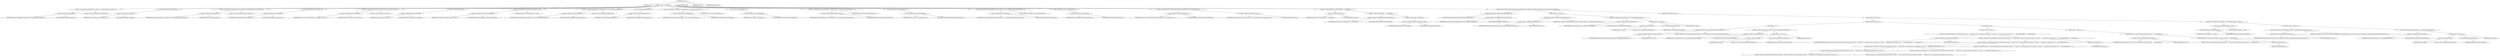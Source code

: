 digraph "&lt;init&gt;" {  
"283" [label = <(METHOD,&lt;init&gt;)<SUB>102</SUB>> ]
"284" [label = <(PARAM,this)<SUB>102</SUB>> ]
"285" [label = <(BLOCK,&lt;empty&gt;,&lt;empty&gt;)<SUB>102</SUB>> ]
"286" [label = <(&lt;operator&gt;.assignment,Map&lt;String,Endpoint&gt; endpoints = new HashMap&lt;String, Endpoint&gt;())<SUB>82</SUB>> ]
"287" [label = <(&lt;operator&gt;.fieldAccess,this.endpoints)<SUB>82</SUB>> ]
"288" [label = <(IDENTIFIER,this,Map&lt;String,Endpoint&gt; endpoints = new HashMap&lt;String, Endpoint&gt;())<SUB>82</SUB>> ]
"289" [label = <(FIELD_IDENTIFIER,endpoints,endpoints)<SUB>82</SUB>> ]
"290" [label = <(&lt;operator&gt;.alloc,new HashMap&lt;String, Endpoint&gt;())<SUB>82</SUB>> ]
"291" [label = <(&lt;init&gt;,new HashMap&lt;String, Endpoint&gt;())<SUB>82</SUB>> ]
"292" [label = <(&lt;operator&gt;.fieldAccess,this.endpoints)<SUB>82</SUB>> ]
"293" [label = <(IDENTIFIER,this,new HashMap&lt;String, Endpoint&gt;())<SUB>82</SUB>> ]
"294" [label = <(FIELD_IDENTIFIER,endpoints,endpoints)<SUB>82</SUB>> ]
"295" [label = <(&lt;operator&gt;.assignment,Map&lt;String,Component&gt; components = new HashMap&lt;String, Component&gt;())<SUB>83</SUB>> ]
"296" [label = <(&lt;operator&gt;.fieldAccess,this.components)<SUB>83</SUB>> ]
"297" [label = <(IDENTIFIER,this,Map&lt;String,Component&gt; components = new HashMap&lt;String, Component&gt;())<SUB>83</SUB>> ]
"298" [label = <(FIELD_IDENTIFIER,components,components)<SUB>83</SUB>> ]
"299" [label = <(&lt;operator&gt;.alloc,new HashMap&lt;String, Component&gt;())<SUB>83</SUB>> ]
"300" [label = <(&lt;init&gt;,new HashMap&lt;String, Component&gt;())<SUB>83</SUB>> ]
"301" [label = <(&lt;operator&gt;.fieldAccess,this.components)<SUB>83</SUB>> ]
"302" [label = <(IDENTIFIER,this,new HashMap&lt;String, Component&gt;())<SUB>83</SUB>> ]
"303" [label = <(FIELD_IDENTIFIER,components,components)<SUB>83</SUB>> ]
"304" [label = <(&lt;operator&gt;.assignment,List&lt;Service&gt; servicesToClose = new ArrayList&lt;Service&gt;())<SUB>85</SUB>> ]
"305" [label = <(&lt;operator&gt;.fieldAccess,this.servicesToClose)<SUB>85</SUB>> ]
"306" [label = <(IDENTIFIER,this,List&lt;Service&gt; servicesToClose = new ArrayList&lt;Service&gt;())<SUB>85</SUB>> ]
"307" [label = <(FIELD_IDENTIFIER,servicesToClose,servicesToClose)<SUB>85</SUB>> ]
"308" [label = <(&lt;operator&gt;.alloc,new ArrayList&lt;Service&gt;())<SUB>85</SUB>> ]
"309" [label = <(&lt;init&gt;,new ArrayList&lt;Service&gt;())<SUB>85</SUB>> ]
"310" [label = <(&lt;operator&gt;.fieldAccess,this.servicesToClose)<SUB>85</SUB>> ]
"311" [label = <(IDENTIFIER,this,new ArrayList&lt;Service&gt;())<SUB>85</SUB>> ]
"312" [label = <(FIELD_IDENTIFIER,servicesToClose,servicesToClose)<SUB>85</SUB>> ]
"313" [label = <(&lt;operator&gt;.assignment,boolean autoCreateComponents = true)<SUB>90</SUB>> ]
"314" [label = <(&lt;operator&gt;.fieldAccess,this.autoCreateComponents)<SUB>90</SUB>> ]
"315" [label = <(IDENTIFIER,this,boolean autoCreateComponents = true)<SUB>90</SUB>> ]
"316" [label = <(FIELD_IDENTIFIER,autoCreateComponents,autoCreateComponents)<SUB>90</SUB>> ]
"317" [label = <(LITERAL,true,boolean autoCreateComponents = true)<SUB>90</SUB>> ]
"318" [label = <(&lt;operator&gt;.assignment,LanguageResolver languageResolver = new DefaultLanguageResolver())<SUB>91</SUB>> ]
"319" [label = <(&lt;operator&gt;.fieldAccess,this.languageResolver)<SUB>91</SUB>> ]
"320" [label = <(IDENTIFIER,this,LanguageResolver languageResolver = new DefaultLanguageResolver())<SUB>91</SUB>> ]
"321" [label = <(FIELD_IDENTIFIER,languageResolver,languageResolver)<SUB>91</SUB>> ]
"322" [label = <(&lt;operator&gt;.alloc,new DefaultLanguageResolver())<SUB>91</SUB>> ]
"323" [label = <(&lt;init&gt;,new DefaultLanguageResolver())<SUB>91</SUB>> ]
"324" [label = <(&lt;operator&gt;.fieldAccess,this.languageResolver)<SUB>91</SUB>> ]
"325" [label = <(IDENTIFIER,this,new DefaultLanguageResolver())<SUB>91</SUB>> ]
"326" [label = <(FIELD_IDENTIFIER,languageResolver,languageResolver)<SUB>91</SUB>> ]
"327" [label = <(&lt;operator&gt;.assignment,List&lt;RouteType&gt; routeDefinitions = new ArrayList&lt;RouteType&gt;())<SUB>94</SUB>> ]
"328" [label = <(&lt;operator&gt;.fieldAccess,this.routeDefinitions)<SUB>94</SUB>> ]
"329" [label = <(IDENTIFIER,this,List&lt;RouteType&gt; routeDefinitions = new ArrayList&lt;RouteType&gt;())<SUB>94</SUB>> ]
"330" [label = <(FIELD_IDENTIFIER,routeDefinitions,routeDefinitions)<SUB>94</SUB>> ]
"331" [label = <(&lt;operator&gt;.alloc,new ArrayList&lt;RouteType&gt;())<SUB>94</SUB>> ]
"332" [label = <(&lt;init&gt;,new ArrayList&lt;RouteType&gt;())<SUB>94</SUB>> ]
"333" [label = <(&lt;operator&gt;.fieldAccess,this.routeDefinitions)<SUB>94</SUB>> ]
"334" [label = <(IDENTIFIER,this,new ArrayList&lt;RouteType&gt;())<SUB>94</SUB>> ]
"335" [label = <(FIELD_IDENTIFIER,routeDefinitions,routeDefinitions)<SUB>94</SUB>> ]
"336" [label = <(&lt;operator&gt;.assignment,List&lt;InterceptStrategy&gt; interceptStrategies = new ArrayList&lt;InterceptStrategy&gt;())<SUB>95</SUB>> ]
"337" [label = <(&lt;operator&gt;.fieldAccess,this.interceptStrategies)<SUB>95</SUB>> ]
"338" [label = <(IDENTIFIER,this,List&lt;InterceptStrategy&gt; interceptStrategies = new ArrayList&lt;InterceptStrategy&gt;())<SUB>95</SUB>> ]
"339" [label = <(FIELD_IDENTIFIER,interceptStrategies,interceptStrategies)<SUB>95</SUB>> ]
"340" [label = <(&lt;operator&gt;.alloc,new ArrayList&lt;InterceptStrategy&gt;())<SUB>95</SUB>> ]
"341" [label = <(&lt;init&gt;,new ArrayList&lt;InterceptStrategy&gt;())<SUB>95</SUB>> ]
"342" [label = <(&lt;operator&gt;.fieldAccess,this.interceptStrategies)<SUB>95</SUB>> ]
"343" [label = <(IDENTIFIER,this,new ArrayList&lt;InterceptStrategy&gt;())<SUB>95</SUB>> ]
"344" [label = <(FIELD_IDENTIFIER,interceptStrategies,interceptStrategies)<SUB>95</SUB>> ]
"345" [label = <(&lt;operator&gt;.assignment,Map&lt;String,DataFormatType&gt; dataFormats = new HashMap&lt;String, DataFormatType&gt;())<SUB>99</SUB>> ]
"346" [label = <(&lt;operator&gt;.fieldAccess,this.dataFormats)<SUB>99</SUB>> ]
"347" [label = <(IDENTIFIER,this,Map&lt;String,DataFormatType&gt; dataFormats = new HashMap&lt;String, DataFormatType&gt;())<SUB>99</SUB>> ]
"348" [label = <(FIELD_IDENTIFIER,dataFormats,dataFormats)<SUB>99</SUB>> ]
"349" [label = <(&lt;operator&gt;.alloc,new HashMap&lt;String, DataFormatType&gt;())<SUB>99</SUB>> ]
"350" [label = <(&lt;init&gt;,new HashMap&lt;String, DataFormatType&gt;())<SUB>99</SUB>> ]
"351" [label = <(&lt;operator&gt;.fieldAccess,this.dataFormats)<SUB>99</SUB>> ]
"352" [label = <(IDENTIFIER,this,new HashMap&lt;String, DataFormatType&gt;())<SUB>99</SUB>> ]
"353" [label = <(FIELD_IDENTIFIER,dataFormats,dataFormats)<SUB>99</SUB>> ]
"354" [label = <(&lt;operator&gt;.assignment,Class&lt;? extends FactoryFinder&gt; factoryFinderClass = FactoryFinder.class)<SUB>100</SUB>> ]
"355" [label = <(&lt;operator&gt;.fieldAccess,this.factoryFinderClass)<SUB>100</SUB>> ]
"356" [label = <(IDENTIFIER,this,Class&lt;? extends FactoryFinder&gt; factoryFinderClass = FactoryFinder.class)<SUB>100</SUB>> ]
"357" [label = <(FIELD_IDENTIFIER,factoryFinderClass,factoryFinderClass)<SUB>100</SUB>> ]
"358" [label = <(&lt;operator&gt;.fieldAccess,FactoryFinder.class)<SUB>100</SUB>> ]
"359" [label = <(IDENTIFIER,FactoryFinder,Class&lt;? extends FactoryFinder&gt; factoryFinderClass = FactoryFinder.class)<SUB>100</SUB>> ]
"360" [label = <(FIELD_IDENTIFIER,class,class)<SUB>100</SUB>> ]
"361" [label = <(&lt;operator&gt;.assignment,this.name = NAME_PREFIX + ++nameSuffix)<SUB>103</SUB>> ]
"362" [label = <(&lt;operator&gt;.fieldAccess,this.name)<SUB>103</SUB>> ]
"363" [label = <(IDENTIFIER,this,this.name = NAME_PREFIX + ++nameSuffix)<SUB>103</SUB>> ]
"364" [label = <(FIELD_IDENTIFIER,name,name)<SUB>103</SUB>> ]
"365" [label = <(&lt;operator&gt;.addition,NAME_PREFIX + ++nameSuffix)<SUB>103</SUB>> ]
"366" [label = <(&lt;operator&gt;.fieldAccess,DefaultCamelContext.NAME_PREFIX)<SUB>103</SUB>> ]
"367" [label = <(IDENTIFIER,DefaultCamelContext,NAME_PREFIX + ++nameSuffix)<SUB>103</SUB>> ]
"368" [label = <(FIELD_IDENTIFIER,NAME_PREFIX,NAME_PREFIX)<SUB>103</SUB>> ]
"369" [label = <(&lt;operator&gt;.preIncrement,++nameSuffix)<SUB>103</SUB>> ]
"370" [label = <(&lt;operator&gt;.fieldAccess,DefaultCamelContext.nameSuffix)<SUB>103</SUB>> ]
"371" [label = <(IDENTIFIER,DefaultCamelContext,++nameSuffix)<SUB>103</SUB>> ]
"372" [label = <(FIELD_IDENTIFIER,nameSuffix,nameSuffix)<SUB>103</SUB>> ]
"373" [label = <(CONTROL_STRUCTURE,if (Boolean.getBoolean(JmxSystemPropertyKeys.DISABLED)),if (Boolean.getBoolean(JmxSystemPropertyKeys.DISABLED)))<SUB>105</SUB>> ]
"374" [label = <(getBoolean,getBoolean(JmxSystemPropertyKeys.DISABLED))<SUB>105</SUB>> ]
"375" [label = <(IDENTIFIER,Boolean,getBoolean(JmxSystemPropertyKeys.DISABLED))<SUB>105</SUB>> ]
"376" [label = <(&lt;operator&gt;.fieldAccess,JmxSystemPropertyKeys.DISABLED)<SUB>105</SUB>> ]
"377" [label = <(IDENTIFIER,JmxSystemPropertyKeys,getBoolean(JmxSystemPropertyKeys.DISABLED))<SUB>105</SUB>> ]
"378" [label = <(FIELD_IDENTIFIER,DISABLED,DISABLED)<SUB>105</SUB>> ]
"379" [label = <(BLOCK,&lt;empty&gt;,&lt;empty&gt;)<SUB>105</SUB>> ]
"380" [label = <(info,info(&quot;JMX is disabled. Using DefaultLifecycleStrategy.&quot;))<SUB>106</SUB>> ]
"381" [label = <(&lt;operator&gt;.fieldAccess,DefaultCamelContext.LOG)<SUB>106</SUB>> ]
"382" [label = <(IDENTIFIER,DefaultCamelContext,info(&quot;JMX is disabled. Using DefaultLifecycleStrategy.&quot;))<SUB>106</SUB>> ]
"383" [label = <(FIELD_IDENTIFIER,LOG,LOG)<SUB>106</SUB>> ]
"384" [label = <(LITERAL,&quot;JMX is disabled. Using DefaultLifecycleStrategy.&quot;,info(&quot;JMX is disabled. Using DefaultLifecycleStrategy.&quot;))<SUB>106</SUB>> ]
"385" [label = <(&lt;operator&gt;.assignment,this.lifecycleStrategy = new DefaultLifecycleStrategy())<SUB>107</SUB>> ]
"386" [label = <(&lt;operator&gt;.fieldAccess,this.lifecycleStrategy)<SUB>107</SUB>> ]
"387" [label = <(IDENTIFIER,this,this.lifecycleStrategy = new DefaultLifecycleStrategy())<SUB>107</SUB>> ]
"388" [label = <(FIELD_IDENTIFIER,lifecycleStrategy,lifecycleStrategy)<SUB>107</SUB>> ]
"389" [label = <(BLOCK,&lt;empty&gt;,&lt;empty&gt;)<SUB>107</SUB>> ]
"390" [label = <(&lt;operator&gt;.assignment,&lt;empty&gt;)> ]
"391" [label = <(IDENTIFIER,$obj7,&lt;empty&gt;)> ]
"392" [label = <(&lt;operator&gt;.alloc,new DefaultLifecycleStrategy())<SUB>107</SUB>> ]
"393" [label = <(&lt;init&gt;,new DefaultLifecycleStrategy())<SUB>107</SUB>> ]
"394" [label = <(IDENTIFIER,$obj7,new DefaultLifecycleStrategy())> ]
"395" [label = <(IDENTIFIER,$obj7,&lt;empty&gt;)> ]
"396" [label = <(CONTROL_STRUCTURE,else,else)<SUB>108</SUB>> ]
"397" [label = <(BLOCK,&lt;empty&gt;,&lt;empty&gt;)<SUB>108</SUB>> ]
"398" [label = <(CONTROL_STRUCTURE,try,try)<SUB>109</SUB>> ]
"399" [label = <(BLOCK,try,try)<SUB>109</SUB>> ]
"400" [label = <(info,info(&quot;JMX enabled. Using InstrumentationLifecycleStrategy.&quot;))<SUB>110</SUB>> ]
"401" [label = <(&lt;operator&gt;.fieldAccess,DefaultCamelContext.LOG)<SUB>110</SUB>> ]
"402" [label = <(IDENTIFIER,DefaultCamelContext,info(&quot;JMX enabled. Using InstrumentationLifecycleStrategy.&quot;))<SUB>110</SUB>> ]
"403" [label = <(FIELD_IDENTIFIER,LOG,LOG)<SUB>110</SUB>> ]
"404" [label = <(LITERAL,&quot;JMX enabled. Using InstrumentationLifecycleStrategy.&quot;,info(&quot;JMX enabled. Using InstrumentationLifecycleStrategy.&quot;))<SUB>110</SUB>> ]
"405" [label = <(&lt;operator&gt;.assignment,this.lifecycleStrategy = new InstrumentationLifecycleStrategy())<SUB>111</SUB>> ]
"406" [label = <(&lt;operator&gt;.fieldAccess,this.lifecycleStrategy)<SUB>111</SUB>> ]
"407" [label = <(IDENTIFIER,this,this.lifecycleStrategy = new InstrumentationLifecycleStrategy())<SUB>111</SUB>> ]
"408" [label = <(FIELD_IDENTIFIER,lifecycleStrategy,lifecycleStrategy)<SUB>111</SUB>> ]
"409" [label = <(BLOCK,&lt;empty&gt;,&lt;empty&gt;)<SUB>111</SUB>> ]
"410" [label = <(&lt;operator&gt;.assignment,&lt;empty&gt;)> ]
"411" [label = <(IDENTIFIER,$obj8,&lt;empty&gt;)> ]
"412" [label = <(&lt;operator&gt;.alloc,new InstrumentationLifecycleStrategy())<SUB>111</SUB>> ]
"413" [label = <(&lt;init&gt;,new InstrumentationLifecycleStrategy())<SUB>111</SUB>> ]
"414" [label = <(IDENTIFIER,$obj8,new InstrumentationLifecycleStrategy())> ]
"415" [label = <(IDENTIFIER,$obj8,&lt;empty&gt;)> ]
"416" [label = <(BLOCK,catch,catch)> ]
"417" [label = <(BLOCK,&lt;empty&gt;,&lt;empty&gt;)<SUB>112</SUB>> ]
"418" [label = <(warn,warn(&quot;Could not find needed classes for JMX lifecycle strategy.&quot; + &quot; Needed class is in spring-context.jar using Spring 2.5 or newer (&quot; + &quot; spring-jmx.jar using Spring 2.0.x).&quot; + &quot; NoClassDefFoundError: &quot; + e.getMessage()))<SUB>115</SUB>> ]
"419" [label = <(&lt;operator&gt;.fieldAccess,DefaultCamelContext.LOG)<SUB>115</SUB>> ]
"420" [label = <(IDENTIFIER,DefaultCamelContext,warn(&quot;Could not find needed classes for JMX lifecycle strategy.&quot; + &quot; Needed class is in spring-context.jar using Spring 2.5 or newer (&quot; + &quot; spring-jmx.jar using Spring 2.0.x).&quot; + &quot; NoClassDefFoundError: &quot; + e.getMessage()))<SUB>115</SUB>> ]
"421" [label = <(FIELD_IDENTIFIER,LOG,LOG)<SUB>115</SUB>> ]
"422" [label = <(&lt;operator&gt;.addition,&quot;Could not find needed classes for JMX lifecycle strategy.&quot; + &quot; Needed class is in spring-context.jar using Spring 2.5 or newer (&quot; + &quot; spring-jmx.jar using Spring 2.0.x).&quot; + &quot; NoClassDefFoundError: &quot; + e.getMessage())<SUB>115</SUB>> ]
"423" [label = <(&lt;operator&gt;.addition,&quot;Could not find needed classes for JMX lifecycle strategy.&quot; + &quot; Needed class is in spring-context.jar using Spring 2.5 or newer (&quot; + &quot; spring-jmx.jar using Spring 2.0.x).&quot; + &quot; NoClassDefFoundError: &quot;)<SUB>115</SUB>> ]
"424" [label = <(&lt;operator&gt;.addition,&quot;Could not find needed classes for JMX lifecycle strategy.&quot; + &quot; Needed class is in spring-context.jar using Spring 2.5 or newer (&quot; + &quot; spring-jmx.jar using Spring 2.0.x).&quot;)<SUB>115</SUB>> ]
"425" [label = <(&lt;operator&gt;.addition,&quot;Could not find needed classes for JMX lifecycle strategy.&quot; + &quot; Needed class is in spring-context.jar using Spring 2.5 or newer (&quot;)<SUB>115</SUB>> ]
"426" [label = <(LITERAL,&quot;Could not find needed classes for JMX lifecycle strategy.&quot;,&quot;Could not find needed classes for JMX lifecycle strategy.&quot; + &quot; Needed class is in spring-context.jar using Spring 2.5 or newer (&quot;)<SUB>115</SUB>> ]
"427" [label = <(LITERAL,&quot; Needed class is in spring-context.jar using Spring 2.5 or newer (&quot;,&quot;Could not find needed classes for JMX lifecycle strategy.&quot; + &quot; Needed class is in spring-context.jar using Spring 2.5 or newer (&quot;)<SUB>116</SUB>> ]
"428" [label = <(LITERAL,&quot; spring-jmx.jar using Spring 2.0.x).&quot;,&quot;Could not find needed classes for JMX lifecycle strategy.&quot; + &quot; Needed class is in spring-context.jar using Spring 2.5 or newer (&quot; + &quot; spring-jmx.jar using Spring 2.0.x).&quot;)<SUB>117</SUB>> ]
"429" [label = <(LITERAL,&quot; NoClassDefFoundError: &quot;,&quot;Could not find needed classes for JMX lifecycle strategy.&quot; + &quot; Needed class is in spring-context.jar using Spring 2.5 or newer (&quot; + &quot; spring-jmx.jar using Spring 2.0.x).&quot; + &quot; NoClassDefFoundError: &quot;)<SUB>118</SUB>> ]
"430" [label = <(getMessage,e.getMessage())<SUB>118</SUB>> ]
"431" [label = <(IDENTIFIER,e,e.getMessage())<SUB>118</SUB>> ]
"432" [label = <(BLOCK,&lt;empty&gt;,&lt;empty&gt;)<SUB>119</SUB>> ]
"433" [label = <(warn,warn(&quot;Could not create JMX lifecycle strategy, caused by: &quot; + e.getMessage()))<SUB>120</SUB>> ]
"434" [label = <(&lt;operator&gt;.fieldAccess,DefaultCamelContext.LOG)<SUB>120</SUB>> ]
"435" [label = <(IDENTIFIER,DefaultCamelContext,warn(&quot;Could not create JMX lifecycle strategy, caused by: &quot; + e.getMessage()))<SUB>120</SUB>> ]
"436" [label = <(FIELD_IDENTIFIER,LOG,LOG)<SUB>120</SUB>> ]
"437" [label = <(&lt;operator&gt;.addition,&quot;Could not create JMX lifecycle strategy, caused by: &quot; + e.getMessage())<SUB>120</SUB>> ]
"438" [label = <(LITERAL,&quot;Could not create JMX lifecycle strategy, caused by: &quot;,&quot;Could not create JMX lifecycle strategy, caused by: &quot; + e.getMessage())<SUB>120</SUB>> ]
"439" [label = <(getMessage,e.getMessage())<SUB>120</SUB>> ]
"440" [label = <(IDENTIFIER,e,e.getMessage())<SUB>120</SUB>> ]
"441" [label = <(CONTROL_STRUCTURE,if (lifecycleStrategy == null),if (lifecycleStrategy == null))<SUB>123</SUB>> ]
"442" [label = <(&lt;operator&gt;.equals,lifecycleStrategy == null)<SUB>123</SUB>> ]
"443" [label = <(&lt;operator&gt;.fieldAccess,this.lifecycleStrategy)<SUB>123</SUB>> ]
"444" [label = <(IDENTIFIER,this,lifecycleStrategy == null)<SUB>123</SUB>> ]
"445" [label = <(FIELD_IDENTIFIER,lifecycleStrategy,lifecycleStrategy)<SUB>123</SUB>> ]
"446" [label = <(LITERAL,null,lifecycleStrategy == null)<SUB>123</SUB>> ]
"447" [label = <(BLOCK,&lt;empty&gt;,&lt;empty&gt;)<SUB>123</SUB>> ]
"448" [label = <(warn,warn(&quot;Not possible to use JMX lifecycle strategy. Using DefaultLifecycleStrategy instead.&quot;))<SUB>124</SUB>> ]
"449" [label = <(&lt;operator&gt;.fieldAccess,DefaultCamelContext.LOG)<SUB>124</SUB>> ]
"450" [label = <(IDENTIFIER,DefaultCamelContext,warn(&quot;Not possible to use JMX lifecycle strategy. Using DefaultLifecycleStrategy instead.&quot;))<SUB>124</SUB>> ]
"451" [label = <(FIELD_IDENTIFIER,LOG,LOG)<SUB>124</SUB>> ]
"452" [label = <(LITERAL,&quot;Not possible to use JMX lifecycle strategy. Using DefaultLifecycleStrategy instead.&quot;,warn(&quot;Not possible to use JMX lifecycle strategy. Using DefaultLifecycleStrategy instead.&quot;))<SUB>124</SUB>> ]
"453" [label = <(&lt;operator&gt;.assignment,this.lifecycleStrategy = new DefaultLifecycleStrategy())<SUB>125</SUB>> ]
"454" [label = <(&lt;operator&gt;.fieldAccess,this.lifecycleStrategy)<SUB>125</SUB>> ]
"455" [label = <(IDENTIFIER,this,this.lifecycleStrategy = new DefaultLifecycleStrategy())<SUB>125</SUB>> ]
"456" [label = <(FIELD_IDENTIFIER,lifecycleStrategy,lifecycleStrategy)<SUB>125</SUB>> ]
"457" [label = <(BLOCK,&lt;empty&gt;,&lt;empty&gt;)<SUB>125</SUB>> ]
"458" [label = <(&lt;operator&gt;.assignment,&lt;empty&gt;)> ]
"459" [label = <(IDENTIFIER,$obj9,&lt;empty&gt;)> ]
"460" [label = <(&lt;operator&gt;.alloc,new DefaultLifecycleStrategy())<SUB>125</SUB>> ]
"461" [label = <(&lt;init&gt;,new DefaultLifecycleStrategy())<SUB>125</SUB>> ]
"462" [label = <(IDENTIFIER,$obj9,new DefaultLifecycleStrategy())> ]
"463" [label = <(IDENTIFIER,$obj9,&lt;empty&gt;)> ]
"464" [label = <(MODIFIER,CONSTRUCTOR)> ]
"465" [label = <(MODIFIER,PUBLIC)> ]
"466" [label = <(METHOD_RETURN,void)<SUB>128</SUB>> ]
  "283" -> "284" 
  "283" -> "285" 
  "283" -> "464" 
  "283" -> "465" 
  "283" -> "466" 
  "285" -> "286" 
  "285" -> "291" 
  "285" -> "295" 
  "285" -> "300" 
  "285" -> "304" 
  "285" -> "309" 
  "285" -> "313" 
  "285" -> "318" 
  "285" -> "323" 
  "285" -> "327" 
  "285" -> "332" 
  "285" -> "336" 
  "285" -> "341" 
  "285" -> "345" 
  "285" -> "350" 
  "285" -> "354" 
  "285" -> "361" 
  "285" -> "373" 
  "286" -> "287" 
  "286" -> "290" 
  "287" -> "288" 
  "287" -> "289" 
  "291" -> "292" 
  "292" -> "293" 
  "292" -> "294" 
  "295" -> "296" 
  "295" -> "299" 
  "296" -> "297" 
  "296" -> "298" 
  "300" -> "301" 
  "301" -> "302" 
  "301" -> "303" 
  "304" -> "305" 
  "304" -> "308" 
  "305" -> "306" 
  "305" -> "307" 
  "309" -> "310" 
  "310" -> "311" 
  "310" -> "312" 
  "313" -> "314" 
  "313" -> "317" 
  "314" -> "315" 
  "314" -> "316" 
  "318" -> "319" 
  "318" -> "322" 
  "319" -> "320" 
  "319" -> "321" 
  "323" -> "324" 
  "324" -> "325" 
  "324" -> "326" 
  "327" -> "328" 
  "327" -> "331" 
  "328" -> "329" 
  "328" -> "330" 
  "332" -> "333" 
  "333" -> "334" 
  "333" -> "335" 
  "336" -> "337" 
  "336" -> "340" 
  "337" -> "338" 
  "337" -> "339" 
  "341" -> "342" 
  "342" -> "343" 
  "342" -> "344" 
  "345" -> "346" 
  "345" -> "349" 
  "346" -> "347" 
  "346" -> "348" 
  "350" -> "351" 
  "351" -> "352" 
  "351" -> "353" 
  "354" -> "355" 
  "354" -> "358" 
  "355" -> "356" 
  "355" -> "357" 
  "358" -> "359" 
  "358" -> "360" 
  "361" -> "362" 
  "361" -> "365" 
  "362" -> "363" 
  "362" -> "364" 
  "365" -> "366" 
  "365" -> "369" 
  "366" -> "367" 
  "366" -> "368" 
  "369" -> "370" 
  "370" -> "371" 
  "370" -> "372" 
  "373" -> "374" 
  "373" -> "379" 
  "373" -> "396" 
  "374" -> "375" 
  "374" -> "376" 
  "376" -> "377" 
  "376" -> "378" 
  "379" -> "380" 
  "379" -> "385" 
  "380" -> "381" 
  "380" -> "384" 
  "381" -> "382" 
  "381" -> "383" 
  "385" -> "386" 
  "385" -> "389" 
  "386" -> "387" 
  "386" -> "388" 
  "389" -> "390" 
  "389" -> "393" 
  "389" -> "395" 
  "390" -> "391" 
  "390" -> "392" 
  "393" -> "394" 
  "396" -> "397" 
  "397" -> "398" 
  "397" -> "441" 
  "398" -> "399" 
  "398" -> "416" 
  "399" -> "400" 
  "399" -> "405" 
  "400" -> "401" 
  "400" -> "404" 
  "401" -> "402" 
  "401" -> "403" 
  "405" -> "406" 
  "405" -> "409" 
  "406" -> "407" 
  "406" -> "408" 
  "409" -> "410" 
  "409" -> "413" 
  "409" -> "415" 
  "410" -> "411" 
  "410" -> "412" 
  "413" -> "414" 
  "416" -> "417" 
  "416" -> "432" 
  "417" -> "418" 
  "418" -> "419" 
  "418" -> "422" 
  "419" -> "420" 
  "419" -> "421" 
  "422" -> "423" 
  "422" -> "430" 
  "423" -> "424" 
  "423" -> "429" 
  "424" -> "425" 
  "424" -> "428" 
  "425" -> "426" 
  "425" -> "427" 
  "430" -> "431" 
  "432" -> "433" 
  "433" -> "434" 
  "433" -> "437" 
  "434" -> "435" 
  "434" -> "436" 
  "437" -> "438" 
  "437" -> "439" 
  "439" -> "440" 
  "441" -> "442" 
  "441" -> "447" 
  "442" -> "443" 
  "442" -> "446" 
  "443" -> "444" 
  "443" -> "445" 
  "447" -> "448" 
  "447" -> "453" 
  "448" -> "449" 
  "448" -> "452" 
  "449" -> "450" 
  "449" -> "451" 
  "453" -> "454" 
  "453" -> "457" 
  "454" -> "455" 
  "454" -> "456" 
  "457" -> "458" 
  "457" -> "461" 
  "457" -> "463" 
  "458" -> "459" 
  "458" -> "460" 
  "461" -> "462" 
}
